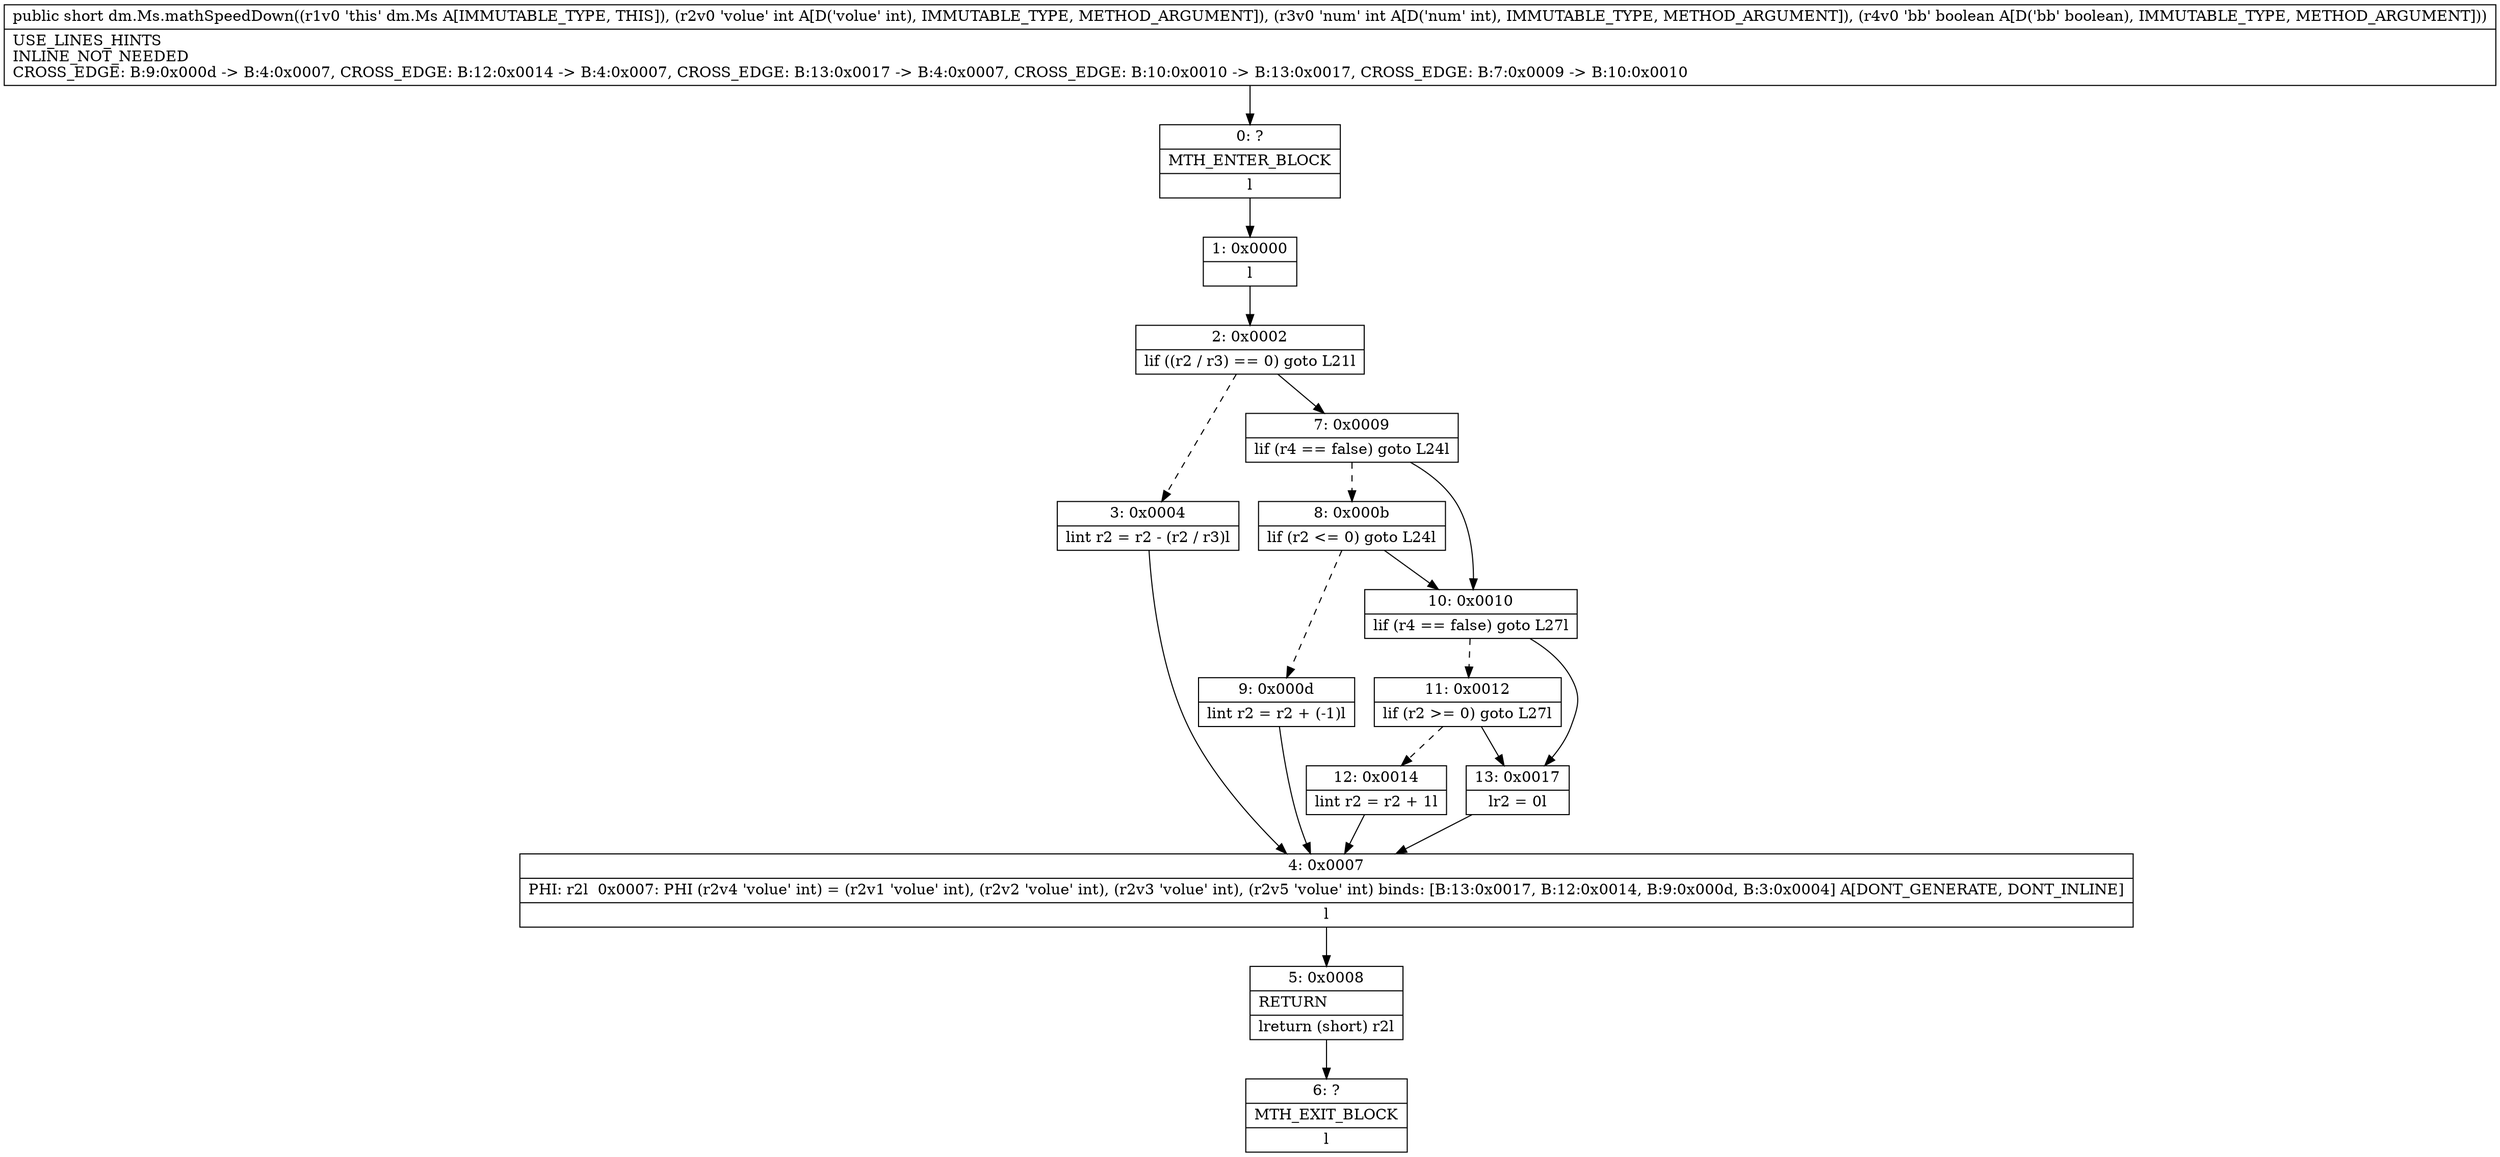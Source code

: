 digraph "CFG fordm.Ms.mathSpeedDown(IIZ)S" {
Node_0 [shape=record,label="{0\:\ ?|MTH_ENTER_BLOCK\l|l}"];
Node_1 [shape=record,label="{1\:\ 0x0000|l}"];
Node_2 [shape=record,label="{2\:\ 0x0002|lif ((r2 \/ r3) == 0) goto L21l}"];
Node_3 [shape=record,label="{3\:\ 0x0004|lint r2 = r2 \- (r2 \/ r3)l}"];
Node_4 [shape=record,label="{4\:\ 0x0007|PHI: r2l  0x0007: PHI (r2v4 'volue' int) = (r2v1 'volue' int), (r2v2 'volue' int), (r2v3 'volue' int), (r2v5 'volue' int) binds: [B:13:0x0017, B:12:0x0014, B:9:0x000d, B:3:0x0004] A[DONT_GENERATE, DONT_INLINE]\l|l}"];
Node_5 [shape=record,label="{5\:\ 0x0008|RETURN\l|lreturn (short) r2l}"];
Node_6 [shape=record,label="{6\:\ ?|MTH_EXIT_BLOCK\l|l}"];
Node_7 [shape=record,label="{7\:\ 0x0009|lif (r4 == false) goto L24l}"];
Node_8 [shape=record,label="{8\:\ 0x000b|lif (r2 \<= 0) goto L24l}"];
Node_9 [shape=record,label="{9\:\ 0x000d|lint r2 = r2 + (\-1)l}"];
Node_10 [shape=record,label="{10\:\ 0x0010|lif (r4 == false) goto L27l}"];
Node_11 [shape=record,label="{11\:\ 0x0012|lif (r2 \>= 0) goto L27l}"];
Node_12 [shape=record,label="{12\:\ 0x0014|lint r2 = r2 + 1l}"];
Node_13 [shape=record,label="{13\:\ 0x0017|lr2 = 0l}"];
MethodNode[shape=record,label="{public short dm.Ms.mathSpeedDown((r1v0 'this' dm.Ms A[IMMUTABLE_TYPE, THIS]), (r2v0 'volue' int A[D('volue' int), IMMUTABLE_TYPE, METHOD_ARGUMENT]), (r3v0 'num' int A[D('num' int), IMMUTABLE_TYPE, METHOD_ARGUMENT]), (r4v0 'bb' boolean A[D('bb' boolean), IMMUTABLE_TYPE, METHOD_ARGUMENT]))  | USE_LINES_HINTS\lINLINE_NOT_NEEDED\lCROSS_EDGE: B:9:0x000d \-\> B:4:0x0007, CROSS_EDGE: B:12:0x0014 \-\> B:4:0x0007, CROSS_EDGE: B:13:0x0017 \-\> B:4:0x0007, CROSS_EDGE: B:10:0x0010 \-\> B:13:0x0017, CROSS_EDGE: B:7:0x0009 \-\> B:10:0x0010\l}"];
MethodNode -> Node_0;
Node_0 -> Node_1;
Node_1 -> Node_2;
Node_2 -> Node_3[style=dashed];
Node_2 -> Node_7;
Node_3 -> Node_4;
Node_4 -> Node_5;
Node_5 -> Node_6;
Node_7 -> Node_8[style=dashed];
Node_7 -> Node_10;
Node_8 -> Node_9[style=dashed];
Node_8 -> Node_10;
Node_9 -> Node_4;
Node_10 -> Node_11[style=dashed];
Node_10 -> Node_13;
Node_11 -> Node_12[style=dashed];
Node_11 -> Node_13;
Node_12 -> Node_4;
Node_13 -> Node_4;
}

